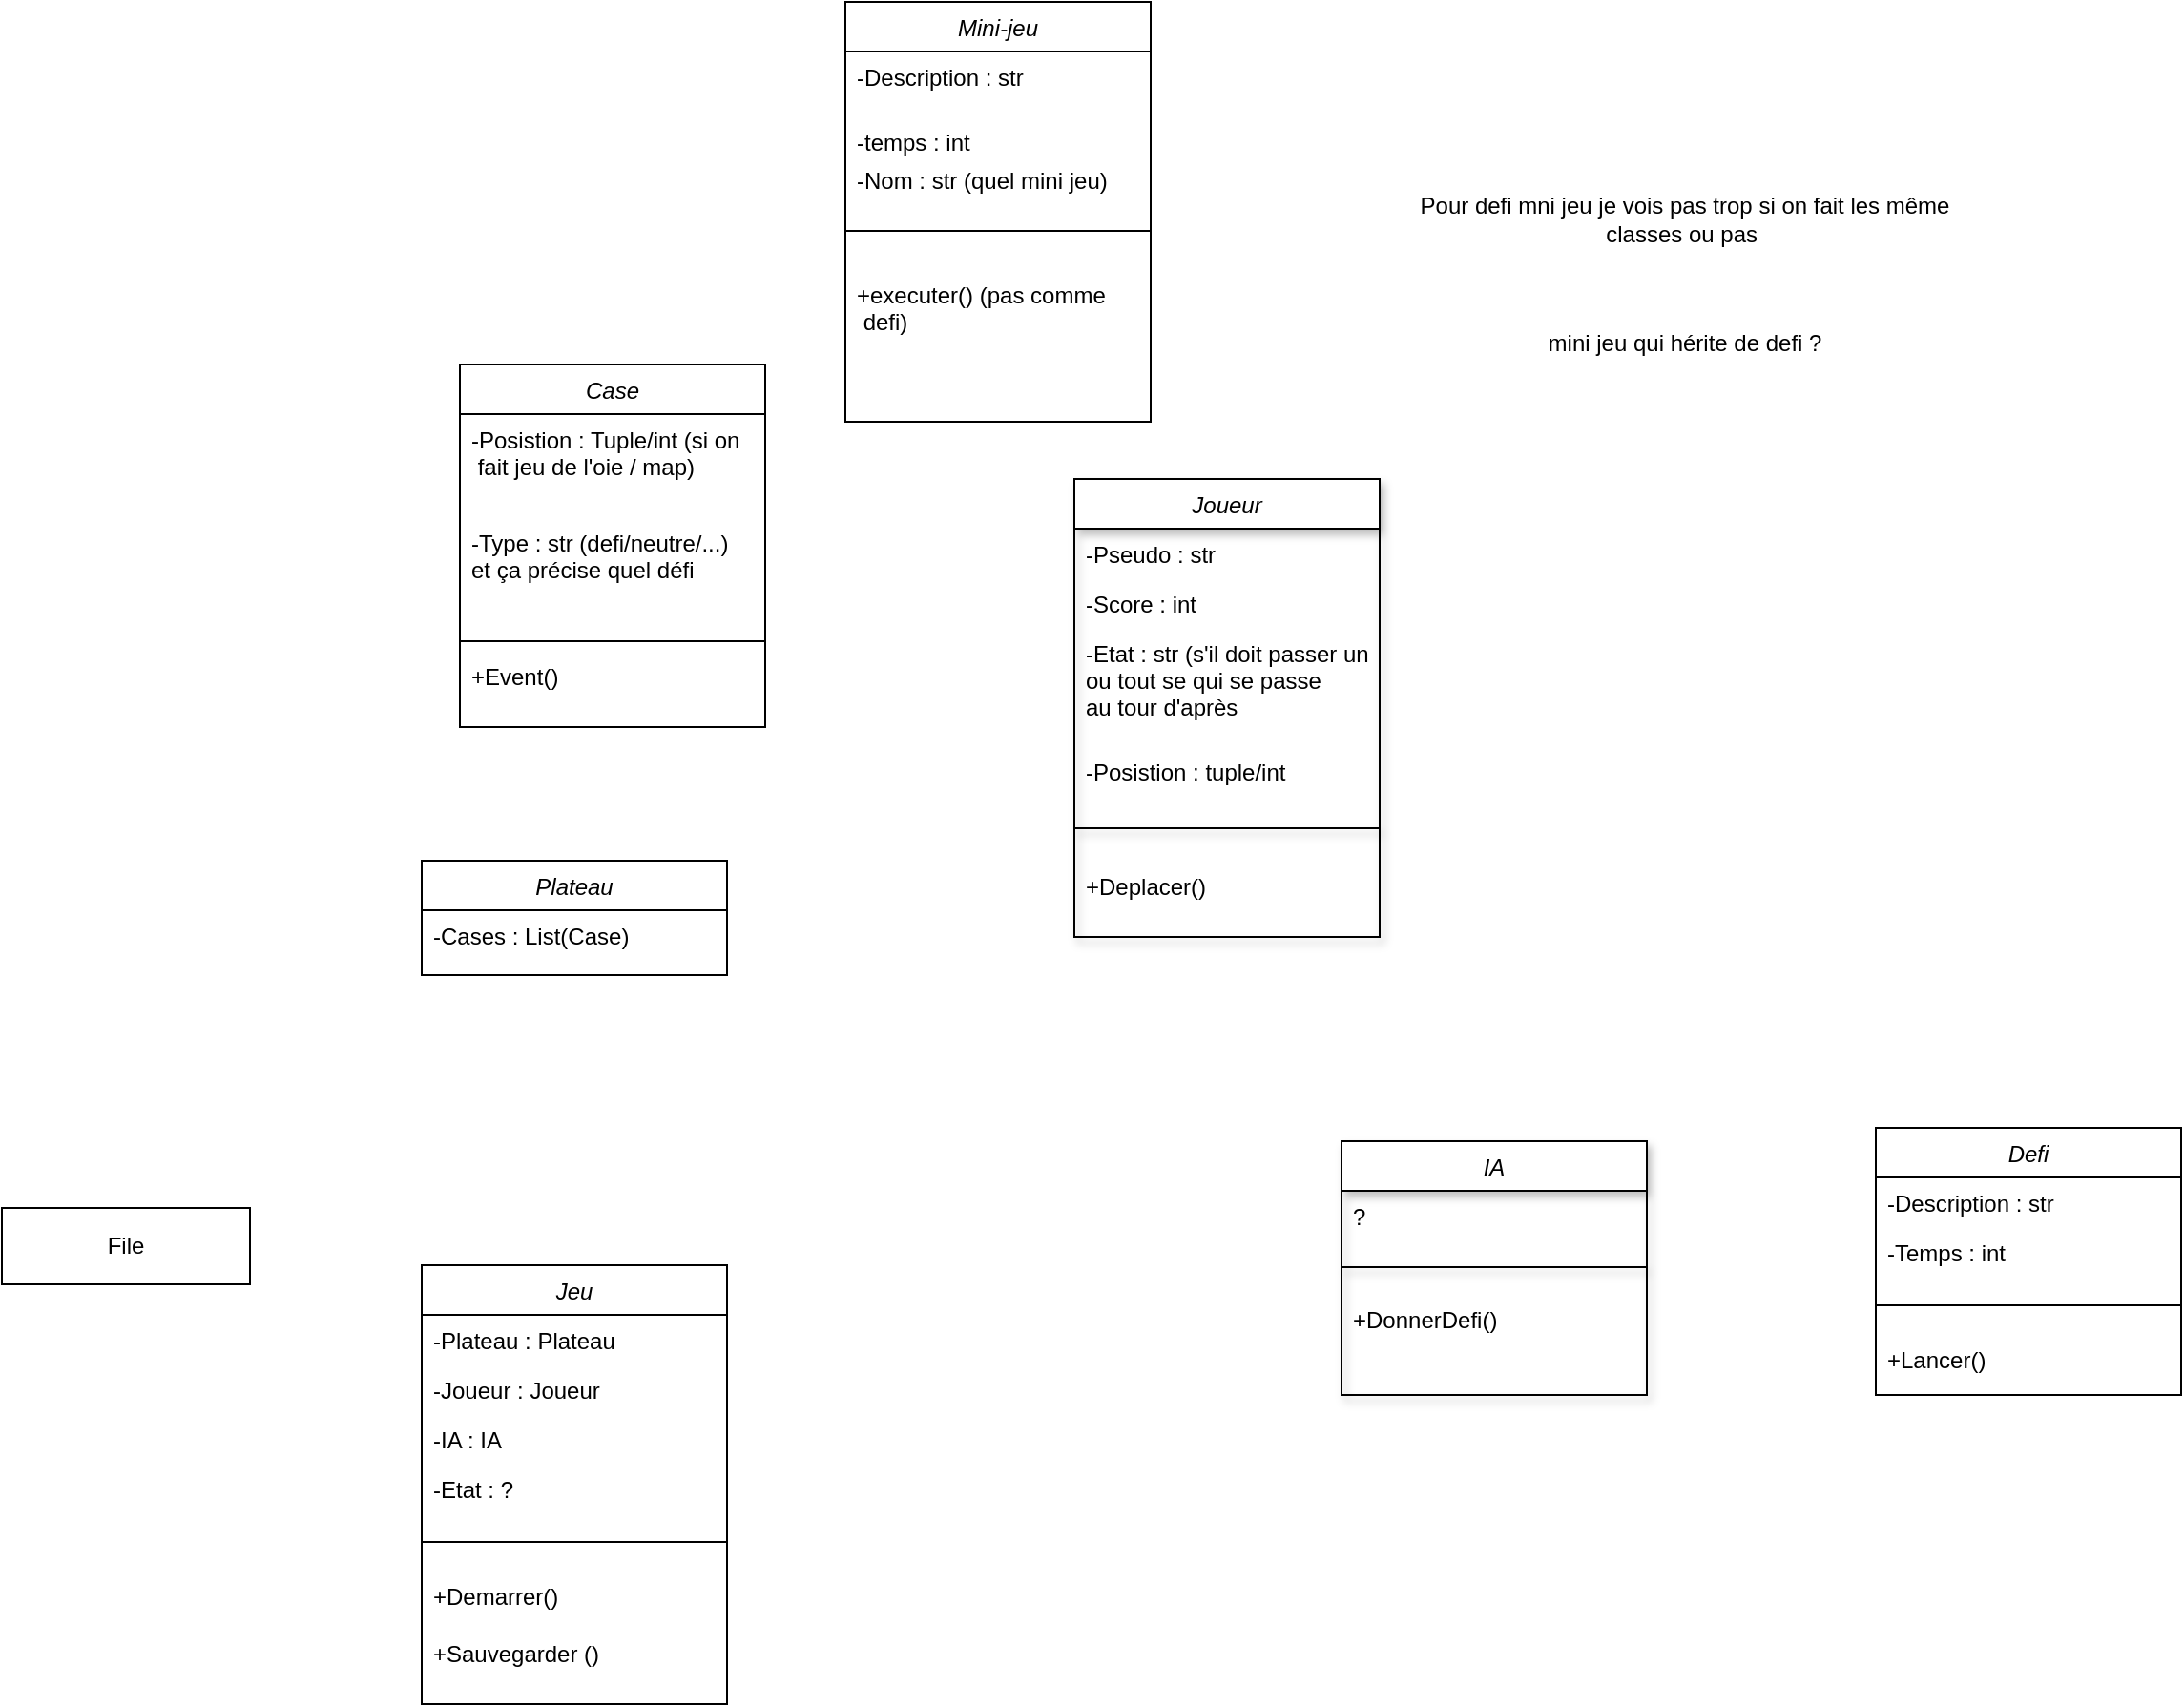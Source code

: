 <mxfile version="24.7.17">
  <diagram id="C5RBs43oDa-KdzZeNtuy" name="Page-1">
    <mxGraphModel dx="2583" dy="1423" grid="1" gridSize="20" guides="1" tooltips="1" connect="1" arrows="1" fold="1" page="1" pageScale="1" pageWidth="2336" pageHeight="1654" math="0" shadow="0">
      <root>
        <mxCell id="WIyWlLk6GJQsqaUBKTNV-0" />
        <mxCell id="WIyWlLk6GJQsqaUBKTNV-1" parent="WIyWlLk6GJQsqaUBKTNV-0" />
        <mxCell id="zkfFHV4jXpPFQw0GAbJ--0" value="Jeu" style="swimlane;fontStyle=2;align=center;verticalAlign=top;childLayout=stackLayout;horizontal=1;startSize=26;horizontalStack=0;resizeParent=1;resizeLast=0;collapsible=1;marginBottom=0;rounded=0;shadow=0;strokeWidth=1;" parent="WIyWlLk6GJQsqaUBKTNV-1" vertex="1">
          <mxGeometry x="1078" y="892" width="160" height="230" as="geometry">
            <mxRectangle x="300" y="300" width="160" height="26" as="alternateBounds" />
          </mxGeometry>
        </mxCell>
        <mxCell id="zkfFHV4jXpPFQw0GAbJ--1" value="-Plateau : Plateau   " style="text;align=left;verticalAlign=top;spacingLeft=4;spacingRight=4;overflow=hidden;rotatable=0;points=[[0,0.5],[1,0.5]];portConstraint=eastwest;" parent="zkfFHV4jXpPFQw0GAbJ--0" vertex="1">
          <mxGeometry y="26" width="160" height="26" as="geometry" />
        </mxCell>
        <mxCell id="zkfFHV4jXpPFQw0GAbJ--2" value="-Joueur : Joueur" style="text;align=left;verticalAlign=top;spacingLeft=4;spacingRight=4;overflow=hidden;rotatable=0;points=[[0,0.5],[1,0.5]];portConstraint=eastwest;rounded=0;shadow=0;html=0;" parent="zkfFHV4jXpPFQw0GAbJ--0" vertex="1">
          <mxGeometry y="52" width="160" height="26" as="geometry" />
        </mxCell>
        <mxCell id="zkfFHV4jXpPFQw0GAbJ--3" value="-IA : IA" style="text;align=left;verticalAlign=top;spacingLeft=4;spacingRight=4;overflow=hidden;rotatable=0;points=[[0,0.5],[1,0.5]];portConstraint=eastwest;rounded=0;shadow=0;html=0;" parent="zkfFHV4jXpPFQw0GAbJ--0" vertex="1">
          <mxGeometry y="78" width="160" height="26" as="geometry" />
        </mxCell>
        <mxCell id="KzXLQA87SGe7VTeMcAgH-4" value="-Etat : ?" style="text;align=left;verticalAlign=top;spacingLeft=4;spacingRight=4;overflow=hidden;rotatable=0;points=[[0,0.5],[1,0.5]];portConstraint=eastwest;rounded=0;shadow=0;html=0;" vertex="1" parent="zkfFHV4jXpPFQw0GAbJ--0">
          <mxGeometry y="104" width="160" height="26" as="geometry" />
        </mxCell>
        <mxCell id="zkfFHV4jXpPFQw0GAbJ--4" value="" style="line;html=1;strokeWidth=1;align=left;verticalAlign=middle;spacingTop=-1;spacingLeft=3;spacingRight=3;rotatable=0;labelPosition=right;points=[];portConstraint=eastwest;" parent="zkfFHV4jXpPFQw0GAbJ--0" vertex="1">
          <mxGeometry y="130" width="160" height="30" as="geometry" />
        </mxCell>
        <mxCell id="zkfFHV4jXpPFQw0GAbJ--5" value="+Demarrer()&#xa;" style="text;align=left;verticalAlign=top;spacingLeft=4;spacingRight=4;overflow=hidden;rotatable=0;points=[[0,0.5],[1,0.5]];portConstraint=eastwest;" parent="zkfFHV4jXpPFQw0GAbJ--0" vertex="1">
          <mxGeometry y="160" width="160" height="30" as="geometry" />
        </mxCell>
        <mxCell id="KzXLQA87SGe7VTeMcAgH-5" value="+Sauvegarder ()&#xa;" style="text;align=left;verticalAlign=top;spacingLeft=4;spacingRight=4;overflow=hidden;rotatable=0;points=[[0,0.5],[1,0.5]];portConstraint=eastwest;" vertex="1" parent="zkfFHV4jXpPFQw0GAbJ--0">
          <mxGeometry y="190" width="160" height="30" as="geometry" />
        </mxCell>
        <mxCell id="KzXLQA87SGe7VTeMcAgH-2" value="" style="group" vertex="1" connectable="0" parent="WIyWlLk6GJQsqaUBKTNV-1">
          <mxGeometry x="858" y="852" width="130" height="50" as="geometry" />
        </mxCell>
        <mxCell id="KzXLQA87SGe7VTeMcAgH-1" value="File" style="whiteSpace=wrap;html=1;" vertex="1" parent="KzXLQA87SGe7VTeMcAgH-2">
          <mxGeometry y="10" width="130" height="40" as="geometry" />
        </mxCell>
        <mxCell id="KzXLQA87SGe7VTeMcAgH-8" value="Plateau" style="swimlane;fontStyle=2;align=center;verticalAlign=top;childLayout=stackLayout;horizontal=1;startSize=26;horizontalStack=0;resizeParent=1;resizeLast=0;collapsible=1;marginBottom=0;rounded=0;shadow=0;strokeWidth=1;" vertex="1" parent="WIyWlLk6GJQsqaUBKTNV-1">
          <mxGeometry x="1078" y="680" width="160" height="60" as="geometry">
            <mxRectangle x="300" y="300" width="160" height="26" as="alternateBounds" />
          </mxGeometry>
        </mxCell>
        <mxCell id="KzXLQA87SGe7VTeMcAgH-9" value="-Cases : List(Case)" style="text;align=left;verticalAlign=top;spacingLeft=4;spacingRight=4;overflow=hidden;rotatable=0;points=[[0,0.5],[1,0.5]];portConstraint=eastwest;" vertex="1" parent="KzXLQA87SGe7VTeMcAgH-8">
          <mxGeometry y="26" width="160" height="26" as="geometry" />
        </mxCell>
        <mxCell id="KzXLQA87SGe7VTeMcAgH-20" value="Mini-jeu" style="swimlane;fontStyle=2;align=center;verticalAlign=top;childLayout=stackLayout;horizontal=1;startSize=26;horizontalStack=0;resizeParent=1;resizeLast=0;collapsible=1;marginBottom=0;rounded=0;shadow=0;strokeWidth=1;" vertex="1" parent="WIyWlLk6GJQsqaUBKTNV-1">
          <mxGeometry x="1300" y="230" width="160" height="220" as="geometry">
            <mxRectangle x="300" y="300" width="160" height="26" as="alternateBounds" />
          </mxGeometry>
        </mxCell>
        <mxCell id="KzXLQA87SGe7VTeMcAgH-21" value="-Description : str&#xa;&#xa;" style="text;align=left;verticalAlign=top;spacingLeft=4;spacingRight=4;overflow=hidden;rotatable=0;points=[[0,0.5],[1,0.5]];portConstraint=eastwest;" vertex="1" parent="KzXLQA87SGe7VTeMcAgH-20">
          <mxGeometry y="26" width="160" height="34" as="geometry" />
        </mxCell>
        <mxCell id="KzXLQA87SGe7VTeMcAgH-22" value="-temps : int" style="text;align=left;verticalAlign=top;spacingLeft=4;spacingRight=4;overflow=hidden;rotatable=0;points=[[0,0.5],[1,0.5]];portConstraint=eastwest;rounded=0;shadow=0;html=0;" vertex="1" parent="KzXLQA87SGe7VTeMcAgH-20">
          <mxGeometry y="60" width="160" height="20" as="geometry" />
        </mxCell>
        <mxCell id="KzXLQA87SGe7VTeMcAgH-76" value="-Nom : str (quel mini jeu)" style="text;align=left;verticalAlign=top;spacingLeft=4;spacingRight=4;overflow=hidden;rotatable=0;points=[[0,0.5],[1,0.5]];portConstraint=eastwest;rounded=0;shadow=0;html=0;" vertex="1" parent="KzXLQA87SGe7VTeMcAgH-20">
          <mxGeometry y="80" width="160" height="20" as="geometry" />
        </mxCell>
        <mxCell id="KzXLQA87SGe7VTeMcAgH-25" value="" style="line;html=1;strokeWidth=1;align=left;verticalAlign=middle;spacingTop=-1;spacingLeft=3;spacingRight=3;rotatable=0;labelPosition=right;points=[];portConstraint=eastwest;" vertex="1" parent="KzXLQA87SGe7VTeMcAgH-20">
          <mxGeometry y="100" width="160" height="40" as="geometry" />
        </mxCell>
        <mxCell id="KzXLQA87SGe7VTeMcAgH-77" value="+executer() (pas comme&#xa; defi)" style="text;align=left;verticalAlign=top;spacingLeft=4;spacingRight=4;overflow=hidden;rotatable=0;points=[[0,0.5],[1,0.5]];portConstraint=eastwest;rounded=0;shadow=0;html=0;" vertex="1" parent="KzXLQA87SGe7VTeMcAgH-20">
          <mxGeometry y="140" width="160" height="40" as="geometry" />
        </mxCell>
        <mxCell id="KzXLQA87SGe7VTeMcAgH-29" value="Joueur" style="swimlane;fontStyle=2;align=center;verticalAlign=top;childLayout=stackLayout;horizontal=1;startSize=26;horizontalStack=0;resizeParent=1;resizeLast=0;collapsible=1;marginBottom=0;rounded=0;shadow=1;strokeWidth=1;" vertex="1" parent="WIyWlLk6GJQsqaUBKTNV-1">
          <mxGeometry x="1420" y="480" width="160" height="240" as="geometry">
            <mxRectangle x="300" y="300" width="160" height="26" as="alternateBounds" />
          </mxGeometry>
        </mxCell>
        <mxCell id="KzXLQA87SGe7VTeMcAgH-30" value="-Pseudo : str" style="text;align=left;verticalAlign=top;spacingLeft=4;spacingRight=4;overflow=hidden;rotatable=0;points=[[0,0.5],[1,0.5]];portConstraint=eastwest;shadow=1;" vertex="1" parent="KzXLQA87SGe7VTeMcAgH-29">
          <mxGeometry y="26" width="160" height="26" as="geometry" />
        </mxCell>
        <mxCell id="KzXLQA87SGe7VTeMcAgH-37" value="-Score : int" style="text;align=left;verticalAlign=top;spacingLeft=4;spacingRight=4;overflow=hidden;rotatable=0;points=[[0,0.5],[1,0.5]];portConstraint=eastwest;shadow=1;" vertex="1" parent="KzXLQA87SGe7VTeMcAgH-29">
          <mxGeometry y="52" width="160" height="26" as="geometry" />
        </mxCell>
        <mxCell id="KzXLQA87SGe7VTeMcAgH-38" value="-Etat : str (s&#39;il doit passer un&#xa;ou tout se qui se passe &#xa;au tour d&#39;après" style="text;align=left;verticalAlign=top;spacingLeft=4;spacingRight=4;overflow=hidden;rotatable=0;points=[[0,0.5],[1,0.5]];portConstraint=eastwest;shadow=1;" vertex="1" parent="KzXLQA87SGe7VTeMcAgH-29">
          <mxGeometry y="78" width="160" height="62" as="geometry" />
        </mxCell>
        <mxCell id="KzXLQA87SGe7VTeMcAgH-40" value="-Posistion : tuple/int" style="text;align=left;verticalAlign=top;spacingLeft=4;spacingRight=4;overflow=hidden;rotatable=0;points=[[0,0.5],[1,0.5]];portConstraint=eastwest;shadow=1;" vertex="1" parent="KzXLQA87SGe7VTeMcAgH-29">
          <mxGeometry y="140" width="160" height="26" as="geometry" />
        </mxCell>
        <mxCell id="KzXLQA87SGe7VTeMcAgH-34" value="" style="line;html=1;strokeWidth=1;align=left;verticalAlign=middle;spacingTop=-1;spacingLeft=3;spacingRight=3;rotatable=0;labelPosition=right;points=[];portConstraint=eastwest;shadow=1;" vertex="1" parent="KzXLQA87SGe7VTeMcAgH-29">
          <mxGeometry y="166" width="160" height="34" as="geometry" />
        </mxCell>
        <mxCell id="KzXLQA87SGe7VTeMcAgH-36" value="+Deplacer()" style="text;align=left;verticalAlign=top;spacingLeft=4;spacingRight=4;overflow=hidden;rotatable=0;points=[[0,0.5],[1,0.5]];portConstraint=eastwest;shadow=1;" vertex="1" parent="KzXLQA87SGe7VTeMcAgH-29">
          <mxGeometry y="200" width="160" height="30" as="geometry" />
        </mxCell>
        <mxCell id="KzXLQA87SGe7VTeMcAgH-44" value="IA" style="swimlane;fontStyle=2;align=center;verticalAlign=top;childLayout=stackLayout;horizontal=1;startSize=26;horizontalStack=0;resizeParent=1;resizeLast=0;collapsible=1;marginBottom=0;rounded=0;shadow=1;strokeWidth=1;" vertex="1" parent="WIyWlLk6GJQsqaUBKTNV-1">
          <mxGeometry x="1560" y="827" width="160" height="133" as="geometry">
            <mxRectangle x="300" y="300" width="160" height="26" as="alternateBounds" />
          </mxGeometry>
        </mxCell>
        <mxCell id="KzXLQA87SGe7VTeMcAgH-53" value="?" style="text;align=left;verticalAlign=top;spacingLeft=4;spacingRight=4;overflow=hidden;rotatable=0;points=[[0,0.5],[1,0.5]];portConstraint=eastwest;shadow=1;" vertex="1" parent="KzXLQA87SGe7VTeMcAgH-44">
          <mxGeometry y="26" width="160" height="26" as="geometry" />
        </mxCell>
        <mxCell id="KzXLQA87SGe7VTeMcAgH-49" value="" style="line;html=1;strokeWidth=1;align=left;verticalAlign=middle;spacingTop=-1;spacingLeft=3;spacingRight=3;rotatable=0;labelPosition=right;points=[];portConstraint=eastwest;shadow=1;" vertex="1" parent="KzXLQA87SGe7VTeMcAgH-44">
          <mxGeometry y="52" width="160" height="28" as="geometry" />
        </mxCell>
        <mxCell id="KzXLQA87SGe7VTeMcAgH-55" value="+DonnerDefi()" style="text;align=left;verticalAlign=top;spacingLeft=4;spacingRight=4;overflow=hidden;rotatable=0;points=[[0,0.5],[1,0.5]];portConstraint=eastwest;shadow=1;" vertex="1" parent="KzXLQA87SGe7VTeMcAgH-44">
          <mxGeometry y="80" width="160" height="40" as="geometry" />
        </mxCell>
        <mxCell id="KzXLQA87SGe7VTeMcAgH-57" value="Defi" style="swimlane;fontStyle=2;align=center;verticalAlign=top;childLayout=stackLayout;horizontal=1;startSize=26;horizontalStack=0;resizeParent=1;resizeLast=0;collapsible=1;marginBottom=0;rounded=0;shadow=0;strokeWidth=1;" vertex="1" parent="WIyWlLk6GJQsqaUBKTNV-1">
          <mxGeometry x="1840" y="820" width="160" height="140" as="geometry">
            <mxRectangle x="300" y="300" width="160" height="26" as="alternateBounds" />
          </mxGeometry>
        </mxCell>
        <mxCell id="KzXLQA87SGe7VTeMcAgH-58" value="-Description : str" style="text;align=left;verticalAlign=top;spacingLeft=4;spacingRight=4;overflow=hidden;rotatable=0;points=[[0,0.5],[1,0.5]];portConstraint=eastwest;" vertex="1" parent="KzXLQA87SGe7VTeMcAgH-57">
          <mxGeometry y="26" width="160" height="26" as="geometry" />
        </mxCell>
        <mxCell id="KzXLQA87SGe7VTeMcAgH-59" value="-Temps : int" style="text;align=left;verticalAlign=top;spacingLeft=4;spacingRight=4;overflow=hidden;rotatable=0;points=[[0,0.5],[1,0.5]];portConstraint=eastwest;rounded=0;shadow=0;html=0;" vertex="1" parent="KzXLQA87SGe7VTeMcAgH-57">
          <mxGeometry y="52" width="160" height="26" as="geometry" />
        </mxCell>
        <mxCell id="KzXLQA87SGe7VTeMcAgH-62" value="" style="line;html=1;strokeWidth=1;align=left;verticalAlign=middle;spacingTop=-1;spacingLeft=3;spacingRight=3;rotatable=0;labelPosition=right;points=[];portConstraint=eastwest;" vertex="1" parent="KzXLQA87SGe7VTeMcAgH-57">
          <mxGeometry y="78" width="160" height="30" as="geometry" />
        </mxCell>
        <mxCell id="KzXLQA87SGe7VTeMcAgH-64" value="+Lancer()" style="text;align=left;verticalAlign=top;spacingLeft=4;spacingRight=4;overflow=hidden;rotatable=0;points=[[0,0.5],[1,0.5]];portConstraint=eastwest;" vertex="1" parent="KzXLQA87SGe7VTeMcAgH-57">
          <mxGeometry y="108" width="160" height="30" as="geometry" />
        </mxCell>
        <mxCell id="KzXLQA87SGe7VTeMcAgH-70" value="Case" style="swimlane;fontStyle=2;align=center;verticalAlign=top;childLayout=stackLayout;horizontal=1;startSize=26;horizontalStack=0;resizeParent=1;resizeLast=0;collapsible=1;marginBottom=0;rounded=0;shadow=0;strokeWidth=1;" vertex="1" parent="WIyWlLk6GJQsqaUBKTNV-1">
          <mxGeometry x="1098" y="420" width="160" height="190" as="geometry">
            <mxRectangle x="300" y="300" width="160" height="26" as="alternateBounds" />
          </mxGeometry>
        </mxCell>
        <mxCell id="KzXLQA87SGe7VTeMcAgH-71" value="-Posistion : Tuple/int (si on&#xa; fait jeu de l&#39;oie / map)&#xa;" style="text;align=left;verticalAlign=top;spacingLeft=4;spacingRight=4;overflow=hidden;rotatable=0;points=[[0,0.5],[1,0.5]];portConstraint=eastwest;" vertex="1" parent="KzXLQA87SGe7VTeMcAgH-70">
          <mxGeometry y="26" width="160" height="54" as="geometry" />
        </mxCell>
        <mxCell id="KzXLQA87SGe7VTeMcAgH-72" value="-Type : str (defi/neutre/...)&#xa;et ça précise quel défi&#xa;" style="text;align=left;verticalAlign=top;spacingLeft=4;spacingRight=4;overflow=hidden;rotatable=0;points=[[0,0.5],[1,0.5]];portConstraint=eastwest;rounded=0;shadow=0;html=0;" vertex="1" parent="KzXLQA87SGe7VTeMcAgH-70">
          <mxGeometry y="80" width="160" height="60" as="geometry" />
        </mxCell>
        <mxCell id="KzXLQA87SGe7VTeMcAgH-73" value="" style="line;html=1;strokeWidth=1;align=left;verticalAlign=middle;spacingTop=-1;spacingLeft=3;spacingRight=3;rotatable=0;labelPosition=right;points=[];portConstraint=eastwest;" vertex="1" parent="KzXLQA87SGe7VTeMcAgH-70">
          <mxGeometry y="140" width="160" height="10" as="geometry" />
        </mxCell>
        <mxCell id="KzXLQA87SGe7VTeMcAgH-74" value="+Event() " style="text;align=left;verticalAlign=top;spacingLeft=4;spacingRight=4;overflow=hidden;rotatable=0;points=[[0,0.5],[1,0.5]];portConstraint=eastwest;" vertex="1" parent="KzXLQA87SGe7VTeMcAgH-70">
          <mxGeometry y="150" width="160" height="30" as="geometry" />
        </mxCell>
        <mxCell id="KzXLQA87SGe7VTeMcAgH-75" value="Pour defi mni jeu je vois pas trop si on fait les même classes ou pas&amp;nbsp;&lt;div&gt;&lt;br&gt;&lt;/div&gt;&lt;div&gt;&lt;br&gt;&lt;/div&gt;&lt;div&gt;&lt;br&gt;&lt;/div&gt;&lt;div&gt;mini jeu qui hérite de defi ?&lt;/div&gt;&lt;div&gt;&lt;br&gt;&lt;/div&gt;" style="text;strokeColor=none;align=center;fillColor=none;html=1;verticalAlign=middle;whiteSpace=wrap;rounded=0;" vertex="1" parent="WIyWlLk6GJQsqaUBKTNV-1">
          <mxGeometry x="1600" y="300" width="280" height="160" as="geometry" />
        </mxCell>
      </root>
    </mxGraphModel>
  </diagram>
</mxfile>
